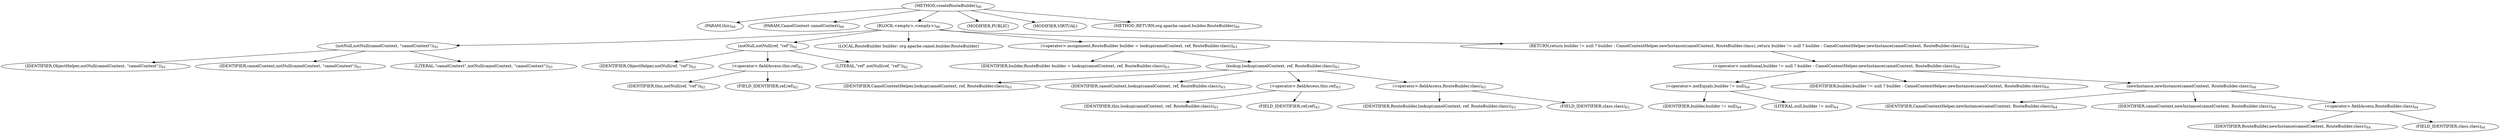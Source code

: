 digraph "createRouteBuilder" {  
"69" [label = <(METHOD,createRouteBuilder)<SUB>60</SUB>> ]
"70" [label = <(PARAM,this)<SUB>60</SUB>> ]
"71" [label = <(PARAM,CamelContext camelContext)<SUB>60</SUB>> ]
"72" [label = <(BLOCK,&lt;empty&gt;,&lt;empty&gt;)<SUB>60</SUB>> ]
"73" [label = <(notNull,notNull(camelContext, &quot;camelContext&quot;))<SUB>61</SUB>> ]
"74" [label = <(IDENTIFIER,ObjectHelper,notNull(camelContext, &quot;camelContext&quot;))<SUB>61</SUB>> ]
"75" [label = <(IDENTIFIER,camelContext,notNull(camelContext, &quot;camelContext&quot;))<SUB>61</SUB>> ]
"76" [label = <(LITERAL,&quot;camelContext&quot;,notNull(camelContext, &quot;camelContext&quot;))<SUB>61</SUB>> ]
"77" [label = <(notNull,notNull(ref, &quot;ref&quot;))<SUB>62</SUB>> ]
"78" [label = <(IDENTIFIER,ObjectHelper,notNull(ref, &quot;ref&quot;))<SUB>62</SUB>> ]
"79" [label = <(&lt;operator&gt;.fieldAccess,this.ref)<SUB>62</SUB>> ]
"80" [label = <(IDENTIFIER,this,notNull(ref, &quot;ref&quot;))<SUB>62</SUB>> ]
"81" [label = <(FIELD_IDENTIFIER,ref,ref)<SUB>62</SUB>> ]
"82" [label = <(LITERAL,&quot;ref&quot;,notNull(ref, &quot;ref&quot;))<SUB>62</SUB>> ]
"83" [label = <(LOCAL,RouteBuilder builder: org.apache.camel.builder.RouteBuilder)> ]
"84" [label = <(&lt;operator&gt;.assignment,RouteBuilder builder = lookup(camelContext, ref, RouteBuilder.class))<SUB>63</SUB>> ]
"85" [label = <(IDENTIFIER,builder,RouteBuilder builder = lookup(camelContext, ref, RouteBuilder.class))<SUB>63</SUB>> ]
"86" [label = <(lookup,lookup(camelContext, ref, RouteBuilder.class))<SUB>63</SUB>> ]
"87" [label = <(IDENTIFIER,CamelContextHelper,lookup(camelContext, ref, RouteBuilder.class))<SUB>63</SUB>> ]
"88" [label = <(IDENTIFIER,camelContext,lookup(camelContext, ref, RouteBuilder.class))<SUB>63</SUB>> ]
"89" [label = <(&lt;operator&gt;.fieldAccess,this.ref)<SUB>63</SUB>> ]
"90" [label = <(IDENTIFIER,this,lookup(camelContext, ref, RouteBuilder.class))<SUB>63</SUB>> ]
"91" [label = <(FIELD_IDENTIFIER,ref,ref)<SUB>63</SUB>> ]
"92" [label = <(&lt;operator&gt;.fieldAccess,RouteBuilder.class)<SUB>63</SUB>> ]
"93" [label = <(IDENTIFIER,RouteBuilder,lookup(camelContext, ref, RouteBuilder.class))<SUB>63</SUB>> ]
"94" [label = <(FIELD_IDENTIFIER,class,class)<SUB>63</SUB>> ]
"95" [label = <(RETURN,return builder != null ? builder : CamelContextHelper.newInstance(camelContext, RouteBuilder.class);,return builder != null ? builder : CamelContextHelper.newInstance(camelContext, RouteBuilder.class);)<SUB>64</SUB>> ]
"96" [label = <(&lt;operator&gt;.conditional,builder != null ? builder : CamelContextHelper.newInstance(camelContext, RouteBuilder.class))<SUB>64</SUB>> ]
"97" [label = <(&lt;operator&gt;.notEquals,builder != null)<SUB>64</SUB>> ]
"98" [label = <(IDENTIFIER,builder,builder != null)<SUB>64</SUB>> ]
"99" [label = <(LITERAL,null,builder != null)<SUB>64</SUB>> ]
"100" [label = <(IDENTIFIER,builder,builder != null ? builder : CamelContextHelper.newInstance(camelContext, RouteBuilder.class))<SUB>64</SUB>> ]
"101" [label = <(newInstance,newInstance(camelContext, RouteBuilder.class))<SUB>64</SUB>> ]
"102" [label = <(IDENTIFIER,CamelContextHelper,newInstance(camelContext, RouteBuilder.class))<SUB>64</SUB>> ]
"103" [label = <(IDENTIFIER,camelContext,newInstance(camelContext, RouteBuilder.class))<SUB>64</SUB>> ]
"104" [label = <(&lt;operator&gt;.fieldAccess,RouteBuilder.class)<SUB>64</SUB>> ]
"105" [label = <(IDENTIFIER,RouteBuilder,newInstance(camelContext, RouteBuilder.class))<SUB>64</SUB>> ]
"106" [label = <(FIELD_IDENTIFIER,class,class)<SUB>64</SUB>> ]
"107" [label = <(MODIFIER,PUBLIC)> ]
"108" [label = <(MODIFIER,VIRTUAL)> ]
"109" [label = <(METHOD_RETURN,org.apache.camel.builder.RouteBuilder)<SUB>60</SUB>> ]
  "69" -> "70" 
  "69" -> "71" 
  "69" -> "72" 
  "69" -> "107" 
  "69" -> "108" 
  "69" -> "109" 
  "72" -> "73" 
  "72" -> "77" 
  "72" -> "83" 
  "72" -> "84" 
  "72" -> "95" 
  "73" -> "74" 
  "73" -> "75" 
  "73" -> "76" 
  "77" -> "78" 
  "77" -> "79" 
  "77" -> "82" 
  "79" -> "80" 
  "79" -> "81" 
  "84" -> "85" 
  "84" -> "86" 
  "86" -> "87" 
  "86" -> "88" 
  "86" -> "89" 
  "86" -> "92" 
  "89" -> "90" 
  "89" -> "91" 
  "92" -> "93" 
  "92" -> "94" 
  "95" -> "96" 
  "96" -> "97" 
  "96" -> "100" 
  "96" -> "101" 
  "97" -> "98" 
  "97" -> "99" 
  "101" -> "102" 
  "101" -> "103" 
  "101" -> "104" 
  "104" -> "105" 
  "104" -> "106" 
}
